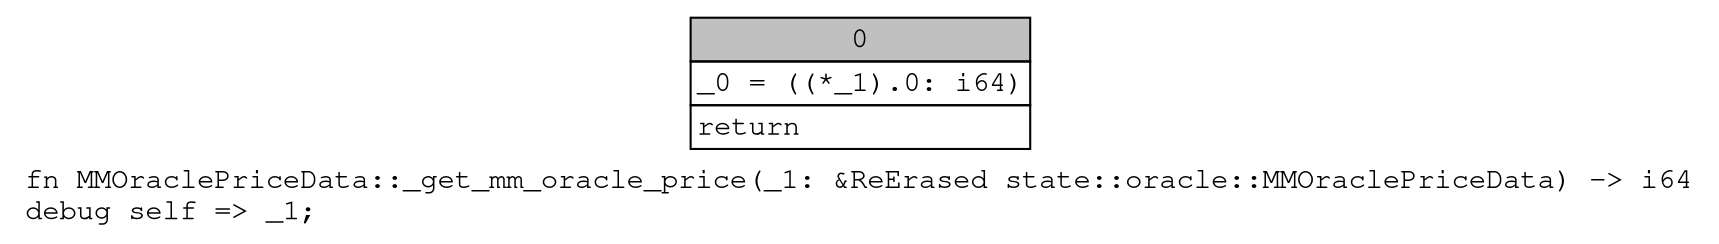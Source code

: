 digraph Mir_0_3520 {
    graph [fontname="Courier, monospace"];
    node [fontname="Courier, monospace"];
    edge [fontname="Courier, monospace"];
    label=<fn MMOraclePriceData::_get_mm_oracle_price(_1: &amp;ReErased state::oracle::MMOraclePriceData) -&gt; i64<br align="left"/>debug self =&gt; _1;<br align="left"/>>;
    bb0__0_3520 [shape="none", label=<<table border="0" cellborder="1" cellspacing="0"><tr><td bgcolor="gray" align="center" colspan="1">0</td></tr><tr><td align="left" balign="left">_0 = ((*_1).0: i64)<br/></td></tr><tr><td align="left">return</td></tr></table>>];
}
